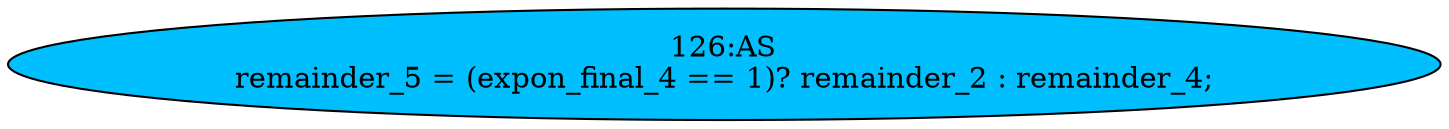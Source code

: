 strict digraph "" {
	node [label="\N"];
	"126:AS"	 [ast="<pyverilog.vparser.ast.Assign object at 0x7f284bca95d0>",
		def_var="['remainder_5']",
		fillcolor=deepskyblue,
		label="126:AS
remainder_5 = (expon_final_4 == 1)? remainder_2 : remainder_4;",
		statements="[]",
		style=filled,
		typ=Assign,
		use_var="['expon_final_4', 'remainder_2', 'remainder_4']"];
}
